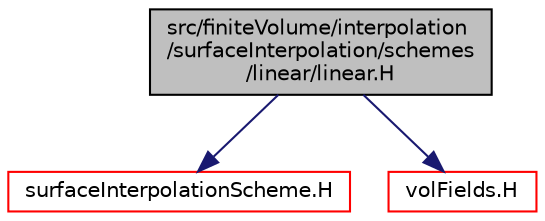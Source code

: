 digraph "src/finiteVolume/interpolation/surfaceInterpolation/schemes/linear/linear.H"
{
  bgcolor="transparent";
  edge [fontname="Helvetica",fontsize="10",labelfontname="Helvetica",labelfontsize="10"];
  node [fontname="Helvetica",fontsize="10",shape=record];
  Node0 [label="src/finiteVolume/interpolation\l/surfaceInterpolation/schemes\l/linear/linear.H",height=0.2,width=0.4,color="black", fillcolor="grey75", style="filled", fontcolor="black"];
  Node0 -> Node1 [color="midnightblue",fontsize="10",style="solid",fontname="Helvetica"];
  Node1 [label="surfaceInterpolationScheme.H",height=0.2,width=0.4,color="red",URL="$a04514.html"];
  Node0 -> Node97 [color="midnightblue",fontsize="10",style="solid",fontname="Helvetica"];
  Node97 [label="volFields.H",height=0.2,width=0.4,color="red",URL="$a02912.html"];
}
